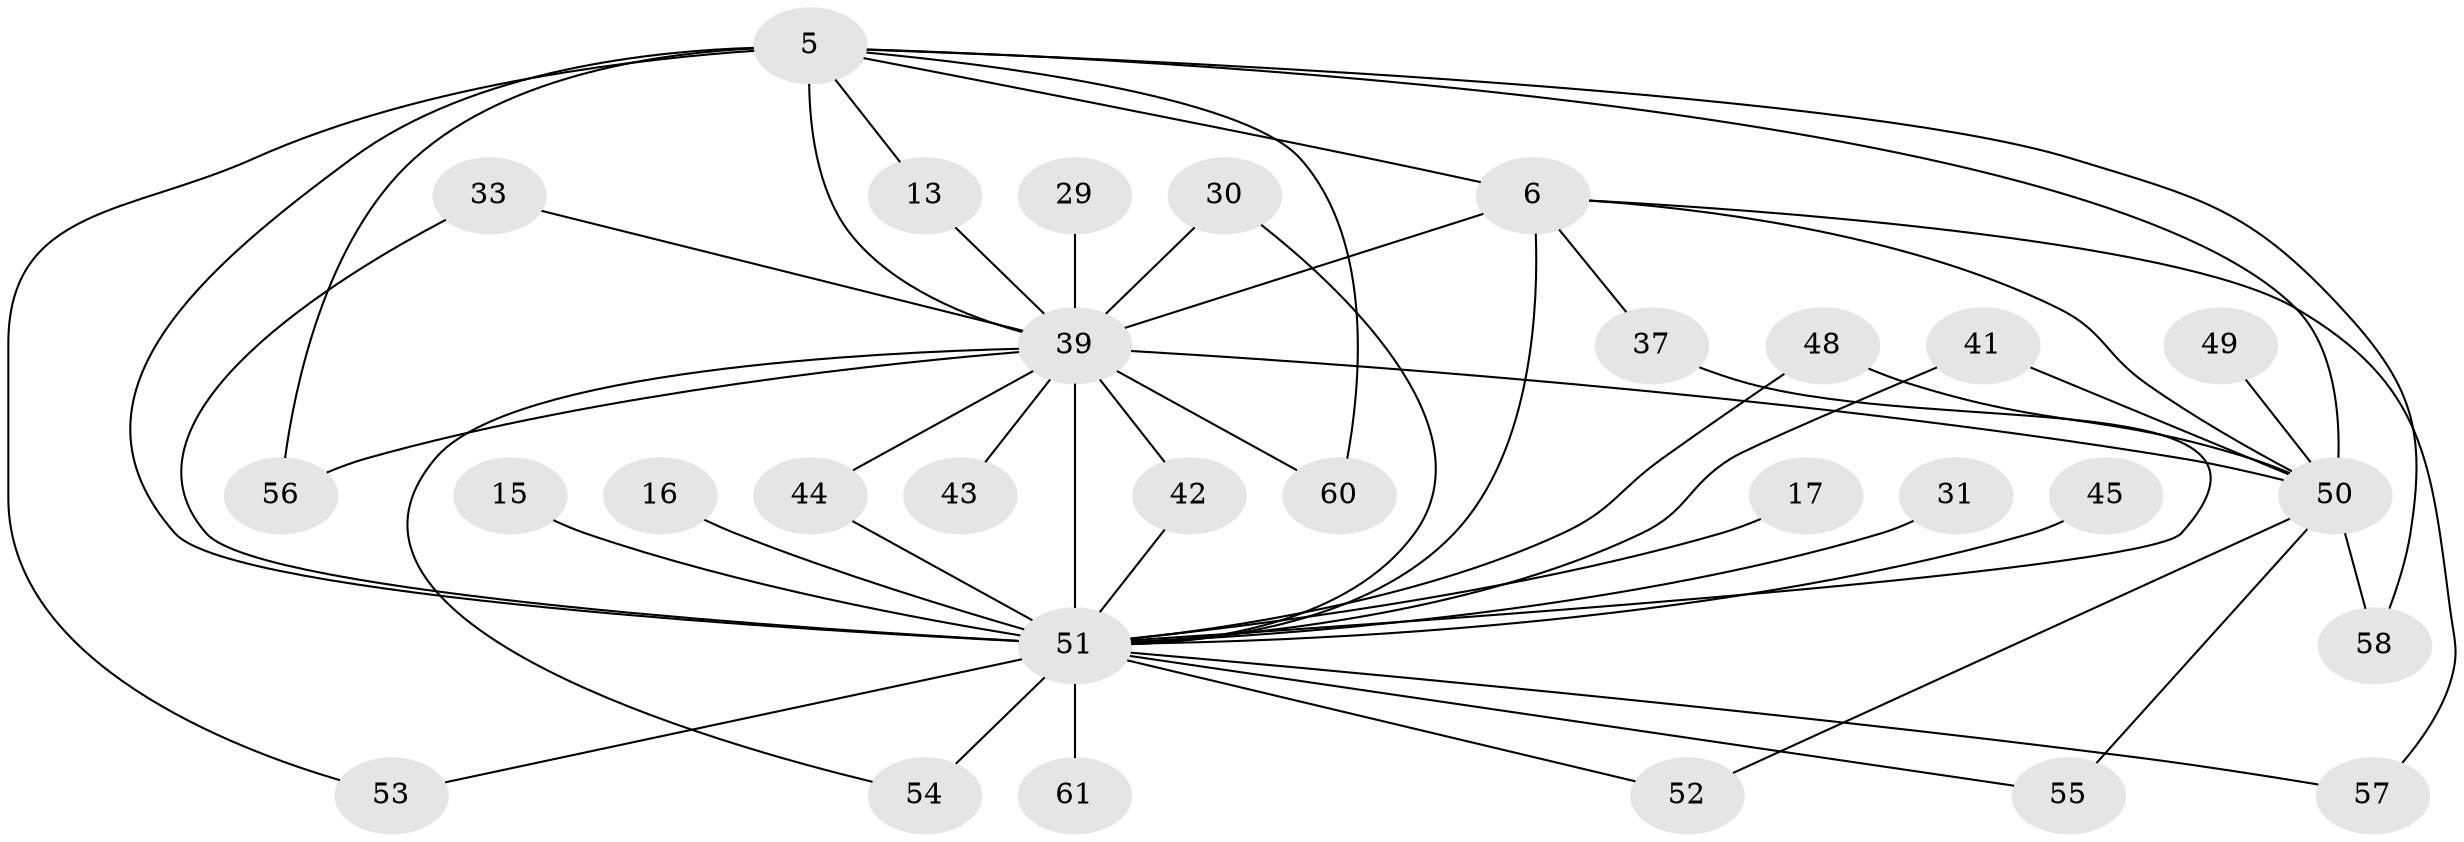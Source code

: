 // original degree distribution, {19: 0.03278688524590164, 12: 0.01639344262295082, 13: 0.03278688524590164, 11: 0.01639344262295082, 17: 0.01639344262295082, 18: 0.01639344262295082, 16: 0.01639344262295082, 22: 0.01639344262295082, 8: 0.03278688524590164, 5: 0.01639344262295082, 2: 0.5737704918032787, 4: 0.06557377049180328, 3: 0.14754098360655737}
// Generated by graph-tools (version 1.1) at 2025/44/03/09/25 04:44:01]
// undirected, 30 vertices, 50 edges
graph export_dot {
graph [start="1"]
  node [color=gray90,style=filled];
  5 [super="+4"];
  6 [super="+3"];
  13;
  15;
  16;
  17;
  29;
  30 [super="+28"];
  31;
  33 [super="+25+26"];
  37;
  39 [super="+35"];
  41;
  42;
  43;
  44 [super="+20"];
  45 [super="+38"];
  48;
  49 [super="+19"];
  50 [super="+46+18+36+27"];
  51 [super="+40+9"];
  52;
  53;
  54 [super="+34+47"];
  55;
  56 [super="+24"];
  57;
  58;
  60 [super="+23"];
  61 [super="+59"];
  5 -- 6 [weight=4];
  5 -- 53;
  5 -- 58;
  5 -- 13;
  5 -- 60 [weight=2];
  5 -- 56;
  5 -- 51 [weight=8];
  5 -- 39 [weight=5];
  5 -- 50;
  6 -- 37;
  6 -- 57;
  6 -- 51 [weight=9];
  6 -- 50 [weight=2];
  6 -- 39 [weight=4];
  13 -- 39;
  15 -- 51 [weight=2];
  16 -- 51 [weight=2];
  17 -- 51 [weight=2];
  29 -- 39 [weight=2];
  30 -- 51 [weight=2];
  30 -- 39 [weight=2];
  31 -- 51 [weight=2];
  33 -- 51 [weight=2];
  33 -- 39 [weight=2];
  37 -- 51;
  39 -- 51 [weight=10];
  39 -- 42;
  39 -- 43 [weight=2];
  39 -- 44;
  39 -- 50 [weight=4];
  39 -- 54;
  39 -- 56 [weight=2];
  39 -- 60;
  41 -- 50;
  41 -- 51;
  42 -- 51;
  44 -- 51 [weight=2];
  45 -- 51 [weight=3];
  48 -- 50;
  48 -- 51;
  49 -- 50 [weight=3];
  50 -- 52;
  50 -- 55;
  50 -- 58;
  51 -- 61 [weight=5];
  51 -- 52;
  51 -- 53;
  51 -- 54 [weight=2];
  51 -- 55;
  51 -- 57;
}
